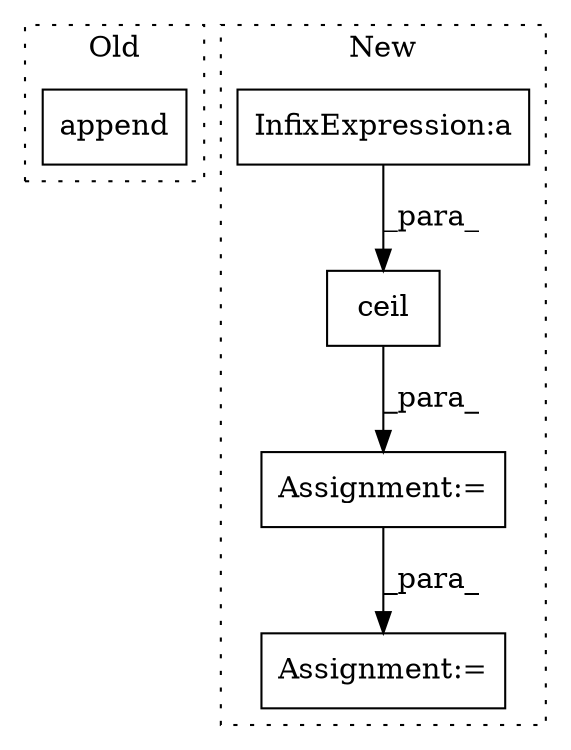 digraph G {
subgraph cluster0 {
1 [label="append" a="32" s="4814,4883" l="7,1" shape="box"];
label = "Old";
style="dotted";
}
subgraph cluster1 {
2 [label="ceil" a="32" s="4432,4467" l="5,1" shape="box"];
3 [label="Assignment:=" a="7" s="4488" l="1" shape="box"];
4 [label="InfixExpression:a" a="27" s="4454" l="3" shape="box"];
5 [label="Assignment:=" a="7" s="4426" l="1" shape="box"];
label = "New";
style="dotted";
}
2 -> 5 [label="_para_"];
4 -> 2 [label="_para_"];
5 -> 3 [label="_para_"];
}
